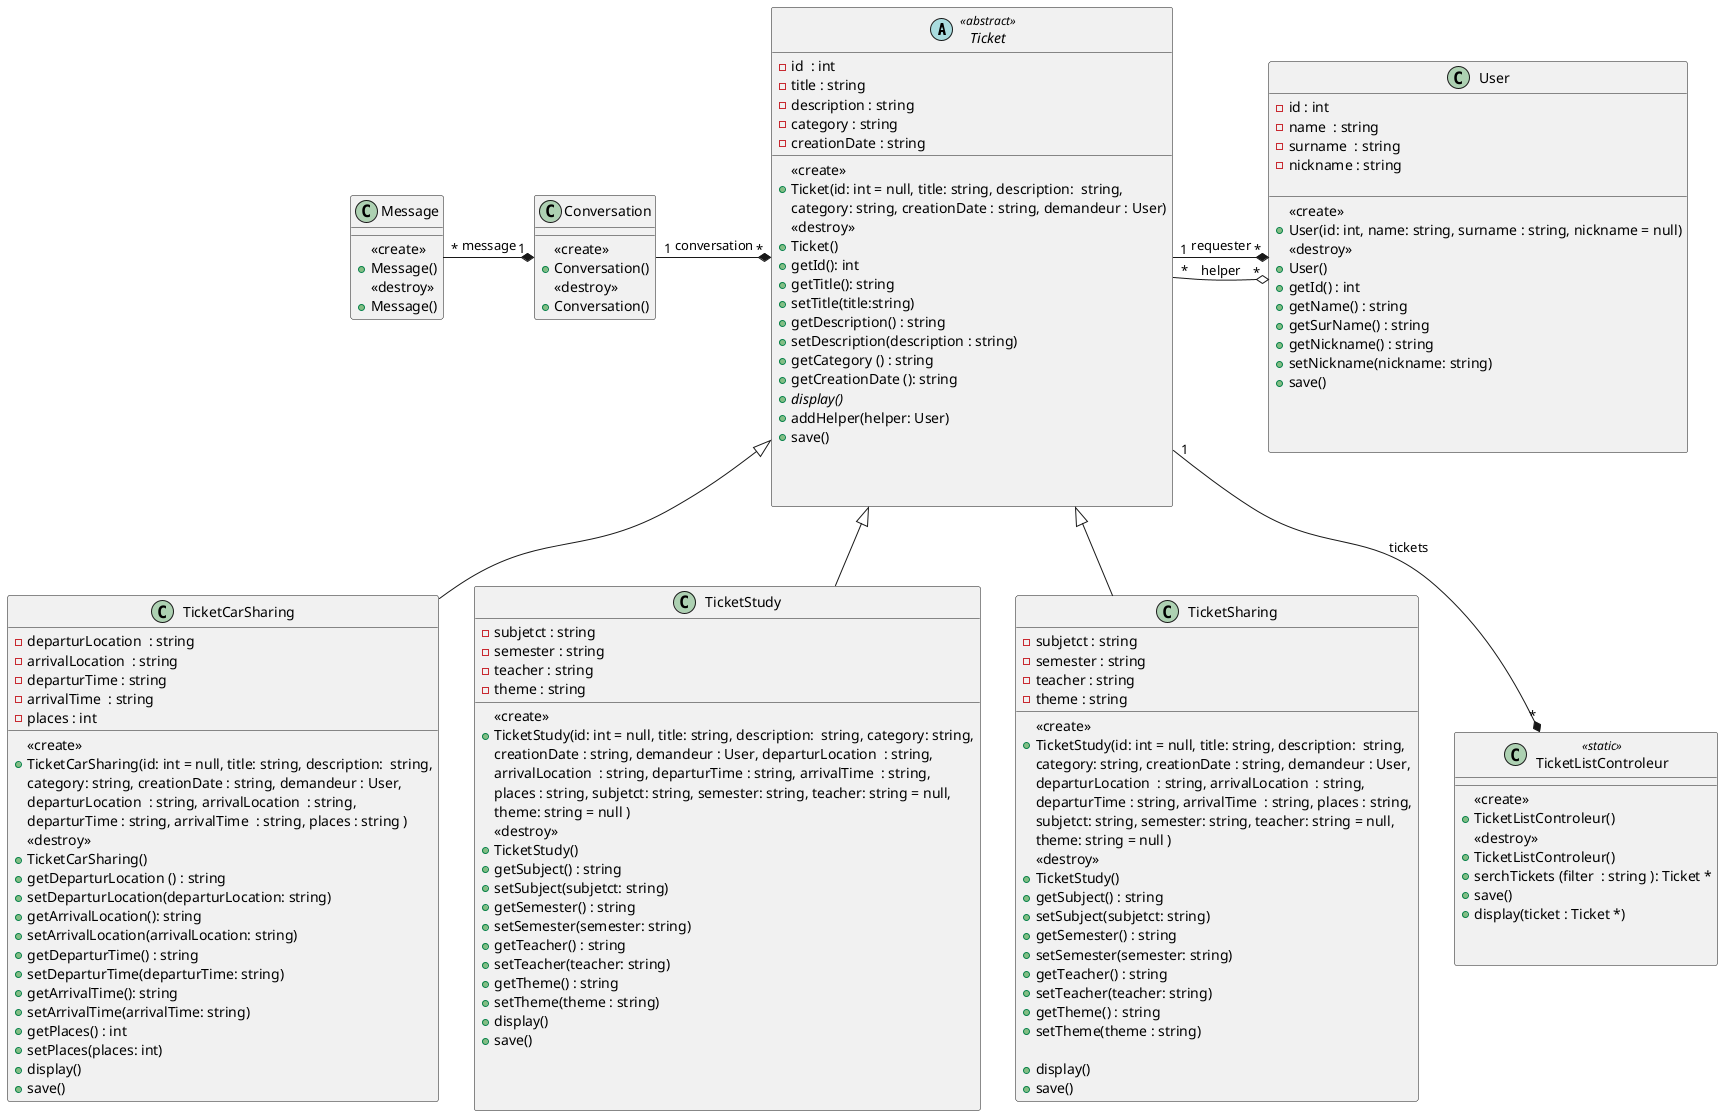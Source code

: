 @startuml diagramme de classe

abstract class Ticket <<abstract>> {
- id  : int
- title : string
- description : string 
- category : string 
- creationDate : string
__
<<create>>
+ Ticket(id: int = null, title: string, description:  string,
 category: string, creationDate : string, demandeur : User)
<<destroy>>
+ Ticket()
+ getId(): int
+ getTitle(): string
+ setTitle(title:string)
+ getDescription() : string
+ setDescription(description : string) 
+ getCategory () : string
+ getCreationDate (): string
{abstract}+ display()
+ addHelper(helper: User)
+save()



}

class Conversation  {
__
<<create>>
+ Conversation()
<<destroy>>
+ Conversation()
}


class Message  {
__
<<create>>
+ Message()
<<destroy>>
+ Message()
}

class TicketCarSharing  {
- departurLocation  : string
- arrivalLocation  : string
- departurTime : string
- arrivalTime  : string
- places : int
__
<<create>>
+ TicketCarSharing(id: int = null, title: string, description:  string, 
category: string, creationDate : string, demandeur : User,
departurLocation  : string, arrivalLocation  : string, 
departurTime : string, arrivalTime  : string, places : string )
<<destroy>>
+ TicketCarSharing()
+ getDeparturLocation () : string
+ setDeparturLocation(departurLocation: string)
+ getArrivalLocation(): string
+ setArrivalLocation(arrivalLocation: string)
+ getDeparturTime() : string
+ setDeparturTime(departurTime: string)
+ getArrivalTime(): string
+ setArrivalTime(arrivalTime: string)
+ getPlaces() : int
+ setPlaces(places: int)
+ display()
+ save()
}



class TicketStudy  {
- subjetct : string
- semester : string
- teacher : string
- theme : string
__
<<create>>
+ TicketStudy(id: int = null, title: string, description:  string, category: string, 
creationDate : string, demandeur : User, departurLocation  : string, 
arrivalLocation  : string, departurTime : string, arrivalTime  : string, 
places : string, subjetct: string, semester: string, teacher: string = null,
 theme: string = null )
<<destroy>>
+ TicketStudy()
+ getSubject() : string
+ setSubject(subjetct: string)
+ getSemester() : string
+ setSemester(semester: string)
+ getTeacher() : string
+ setTeacher(teacher: string)
+ getTheme() : string
+ setTheme(theme : string)
+ display()
+ save()



}

class TicketSharing  {
- subjetct : string
- semester : string
- teacher : string
- theme : string
__
<<create>>
+ TicketStudy(id: int = null, title: string, description:  string, 
category: string, creationDate : string, demandeur : User, 
departurLocation  : string, arrivalLocation  : string, 
departurTime : string, arrivalTime  : string, places : string,
subjetct: string, semester: string, teacher: string = null,
theme: string = null )
<<destroy>> 
+ TicketStudy()
+ getSubject() : string
+ setSubject(subjetct: string)
+ getSemester() : string
+ setSemester(semester: string)
+ getTeacher() : string
+ setTeacher(teacher: string)
+ getTheme() : string
+ setTheme(theme : string)

+ display()
+save()
}

class User  {
- id : int
- name  : string
- surname  : string
- nickname : string

__
<<create>>
+ User(id: int, name: string, surname : string, nickname = null)
<<destroy>>
+ User()
+ getId() : int
+ getName() : string
+ getSurName() : string
+ getNickname() : string
+ setNickname(nickname: string)
+ save()



}


class TicketListControleur <<static>> {
__
<<create>>
+ TicketListControleur()
<<destroy>>
+ TicketListControleur()   
+ serchTickets (filter  : string ): Ticket *
+ save()
+ display(ticket : Ticket *)


}


Ticket <|-- TicketCarSharing
Ticket <|--TicketStudy
Ticket <|--TicketSharing
User "*" *---left- "1" Ticket : requester
User "*" o---left- "*" Ticket : helper
Ticket "*" *---left- "1" Conversation: conversation
Conversation"1" *-left-- "*" Message :message
Ticket "1" -down-* "*" TicketListControleur : tickets

@enduml